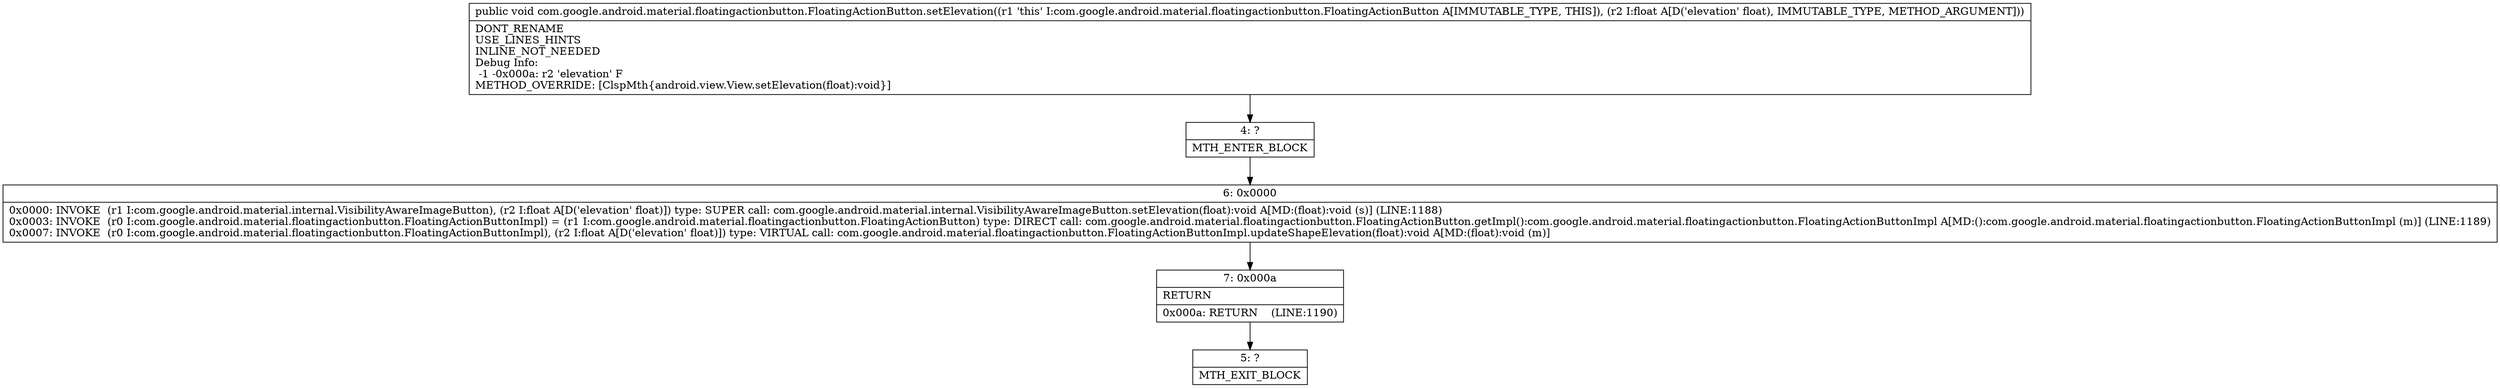 digraph "CFG forcom.google.android.material.floatingactionbutton.FloatingActionButton.setElevation(F)V" {
Node_4 [shape=record,label="{4\:\ ?|MTH_ENTER_BLOCK\l}"];
Node_6 [shape=record,label="{6\:\ 0x0000|0x0000: INVOKE  (r1 I:com.google.android.material.internal.VisibilityAwareImageButton), (r2 I:float A[D('elevation' float)]) type: SUPER call: com.google.android.material.internal.VisibilityAwareImageButton.setElevation(float):void A[MD:(float):void (s)] (LINE:1188)\l0x0003: INVOKE  (r0 I:com.google.android.material.floatingactionbutton.FloatingActionButtonImpl) = (r1 I:com.google.android.material.floatingactionbutton.FloatingActionButton) type: DIRECT call: com.google.android.material.floatingactionbutton.FloatingActionButton.getImpl():com.google.android.material.floatingactionbutton.FloatingActionButtonImpl A[MD:():com.google.android.material.floatingactionbutton.FloatingActionButtonImpl (m)] (LINE:1189)\l0x0007: INVOKE  (r0 I:com.google.android.material.floatingactionbutton.FloatingActionButtonImpl), (r2 I:float A[D('elevation' float)]) type: VIRTUAL call: com.google.android.material.floatingactionbutton.FloatingActionButtonImpl.updateShapeElevation(float):void A[MD:(float):void (m)]\l}"];
Node_7 [shape=record,label="{7\:\ 0x000a|RETURN\l|0x000a: RETURN    (LINE:1190)\l}"];
Node_5 [shape=record,label="{5\:\ ?|MTH_EXIT_BLOCK\l}"];
MethodNode[shape=record,label="{public void com.google.android.material.floatingactionbutton.FloatingActionButton.setElevation((r1 'this' I:com.google.android.material.floatingactionbutton.FloatingActionButton A[IMMUTABLE_TYPE, THIS]), (r2 I:float A[D('elevation' float), IMMUTABLE_TYPE, METHOD_ARGUMENT]))  | DONT_RENAME\lUSE_LINES_HINTS\lINLINE_NOT_NEEDED\lDebug Info:\l  \-1 \-0x000a: r2 'elevation' F\lMETHOD_OVERRIDE: [ClspMth\{android.view.View.setElevation(float):void\}]\l}"];
MethodNode -> Node_4;Node_4 -> Node_6;
Node_6 -> Node_7;
Node_7 -> Node_5;
}

